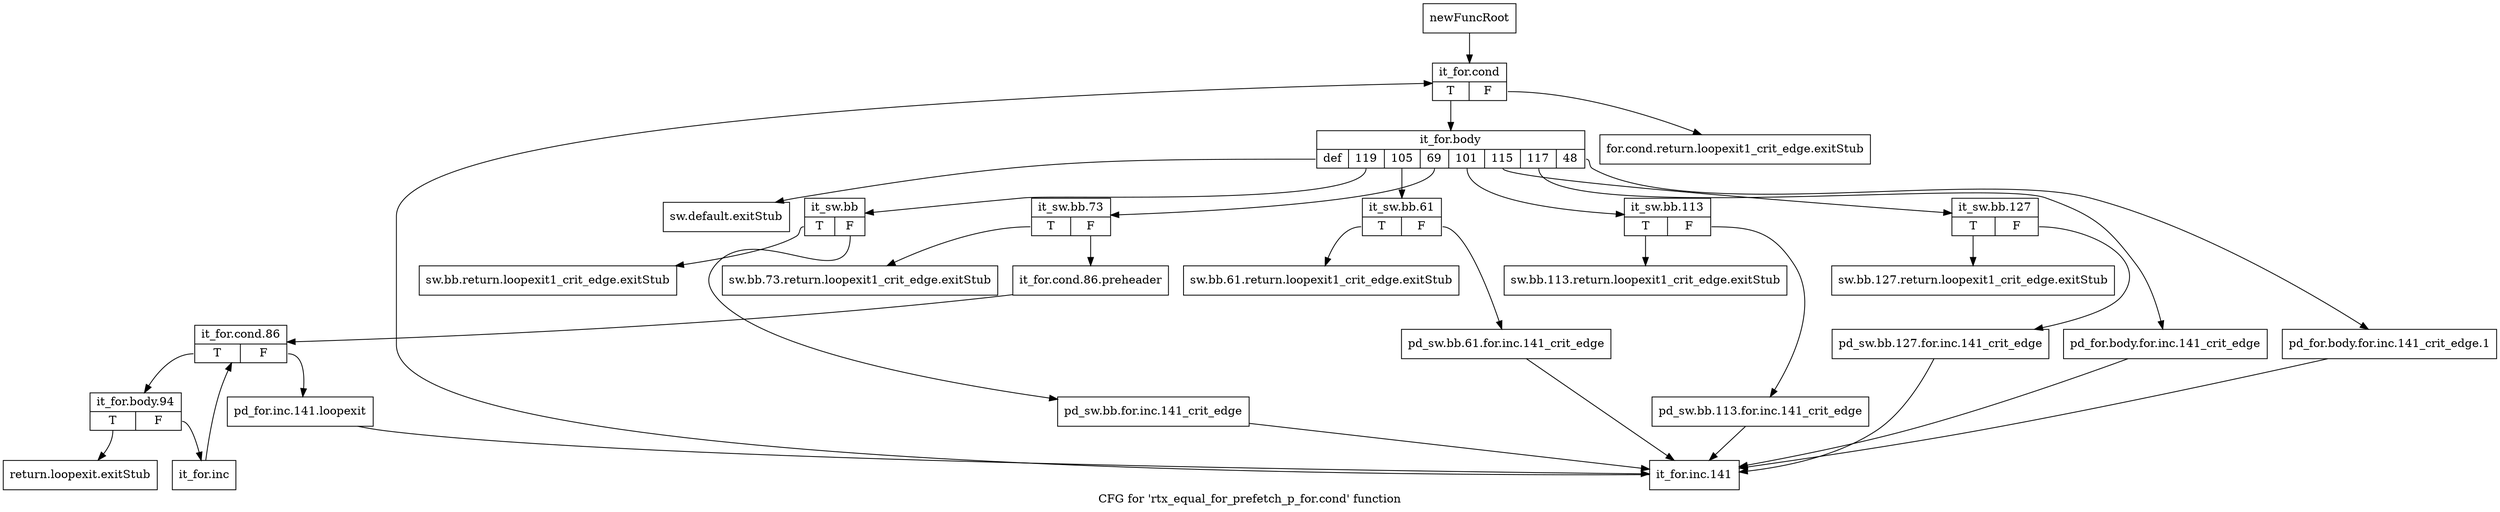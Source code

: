 digraph "CFG for 'rtx_equal_for_prefetch_p_for.cond' function" {
	label="CFG for 'rtx_equal_for_prefetch_p_for.cond' function";

	Node0xb6920a0 [shape=record,label="{newFuncRoot}"];
	Node0xb6920a0 -> Node0xb692370;
	Node0xb6920f0 [shape=record,label="{for.cond.return.loopexit1_crit_edge.exitStub}"];
	Node0xb692140 [shape=record,label="{sw.default.exitStub}"];
	Node0xb692190 [shape=record,label="{sw.bb.127.return.loopexit1_crit_edge.exitStub}"];
	Node0xb6921e0 [shape=record,label="{sw.bb.113.return.loopexit1_crit_edge.exitStub}"];
	Node0xb692230 [shape=record,label="{sw.bb.73.return.loopexit1_crit_edge.exitStub}"];
	Node0xb692280 [shape=record,label="{return.loopexit.exitStub}"];
	Node0xb6922d0 [shape=record,label="{sw.bb.61.return.loopexit1_crit_edge.exitStub}"];
	Node0xb692320 [shape=record,label="{sw.bb.return.loopexit1_crit_edge.exitStub}"];
	Node0xb692370 [shape=record,label="{it_for.cond|{<s0>T|<s1>F}}"];
	Node0xb692370:s0 -> Node0xb6923c0;
	Node0xb692370:s1 -> Node0xb6920f0;
	Node0xb6923c0 [shape=record,label="{it_for.body|{<s0>def|<s1>119|<s2>105|<s3>69|<s4>101|<s5>115|<s6>117|<s7>48}}"];
	Node0xb6923c0:s0 -> Node0xb692140;
	Node0xb6923c0:s1 -> Node0xb692870;
	Node0xb6923c0:s2 -> Node0xb6927d0;
	Node0xb6923c0:s3 -> Node0xb6925f0;
	Node0xb6923c0:s4 -> Node0xb692550;
	Node0xb6923c0:s5 -> Node0xb6924b0;
	Node0xb6923c0:s6 -> Node0xb692460;
	Node0xb6923c0:s7 -> Node0xb692410;
	Node0xb692410 [shape=record,label="{pd_for.body.for.inc.141_crit_edge.1}"];
	Node0xb692410 -> Node0xb692910;
	Node0xb692460 [shape=record,label="{pd_for.body.for.inc.141_crit_edge}"];
	Node0xb692460 -> Node0xb692910;
	Node0xb6924b0 [shape=record,label="{it_sw.bb.127|{<s0>T|<s1>F}}"];
	Node0xb6924b0:s0 -> Node0xb692190;
	Node0xb6924b0:s1 -> Node0xb692500;
	Node0xb692500 [shape=record,label="{pd_sw.bb.127.for.inc.141_crit_edge}"];
	Node0xb692500 -> Node0xb692910;
	Node0xb692550 [shape=record,label="{it_sw.bb.113|{<s0>T|<s1>F}}"];
	Node0xb692550:s0 -> Node0xb6921e0;
	Node0xb692550:s1 -> Node0xb6925a0;
	Node0xb6925a0 [shape=record,label="{pd_sw.bb.113.for.inc.141_crit_edge}"];
	Node0xb6925a0 -> Node0xb692910;
	Node0xb6925f0 [shape=record,label="{it_sw.bb.73|{<s0>T|<s1>F}}"];
	Node0xb6925f0:s0 -> Node0xb692230;
	Node0xb6925f0:s1 -> Node0xb692640;
	Node0xb692640 [shape=record,label="{it_for.cond.86.preheader}"];
	Node0xb692640 -> Node0xb692690;
	Node0xb692690 [shape=record,label="{it_for.cond.86|{<s0>T|<s1>F}}"];
	Node0xb692690:s0 -> Node0xb692730;
	Node0xb692690:s1 -> Node0xb6926e0;
	Node0xb6926e0 [shape=record,label="{pd_for.inc.141.loopexit}"];
	Node0xb6926e0 -> Node0xb692910;
	Node0xb692730 [shape=record,label="{it_for.body.94|{<s0>T|<s1>F}}"];
	Node0xb692730:s0 -> Node0xb692280;
	Node0xb692730:s1 -> Node0xb692780;
	Node0xb692780 [shape=record,label="{it_for.inc}"];
	Node0xb692780 -> Node0xb692690;
	Node0xb6927d0 [shape=record,label="{it_sw.bb.61|{<s0>T|<s1>F}}"];
	Node0xb6927d0:s0 -> Node0xb6922d0;
	Node0xb6927d0:s1 -> Node0xb692820;
	Node0xb692820 [shape=record,label="{pd_sw.bb.61.for.inc.141_crit_edge}"];
	Node0xb692820 -> Node0xb692910;
	Node0xb692870 [shape=record,label="{it_sw.bb|{<s0>T|<s1>F}}"];
	Node0xb692870:s0 -> Node0xb692320;
	Node0xb692870:s1 -> Node0xb6928c0;
	Node0xb6928c0 [shape=record,label="{pd_sw.bb.for.inc.141_crit_edge}"];
	Node0xb6928c0 -> Node0xb692910;
	Node0xb692910 [shape=record,label="{it_for.inc.141}"];
	Node0xb692910 -> Node0xb692370;
}
